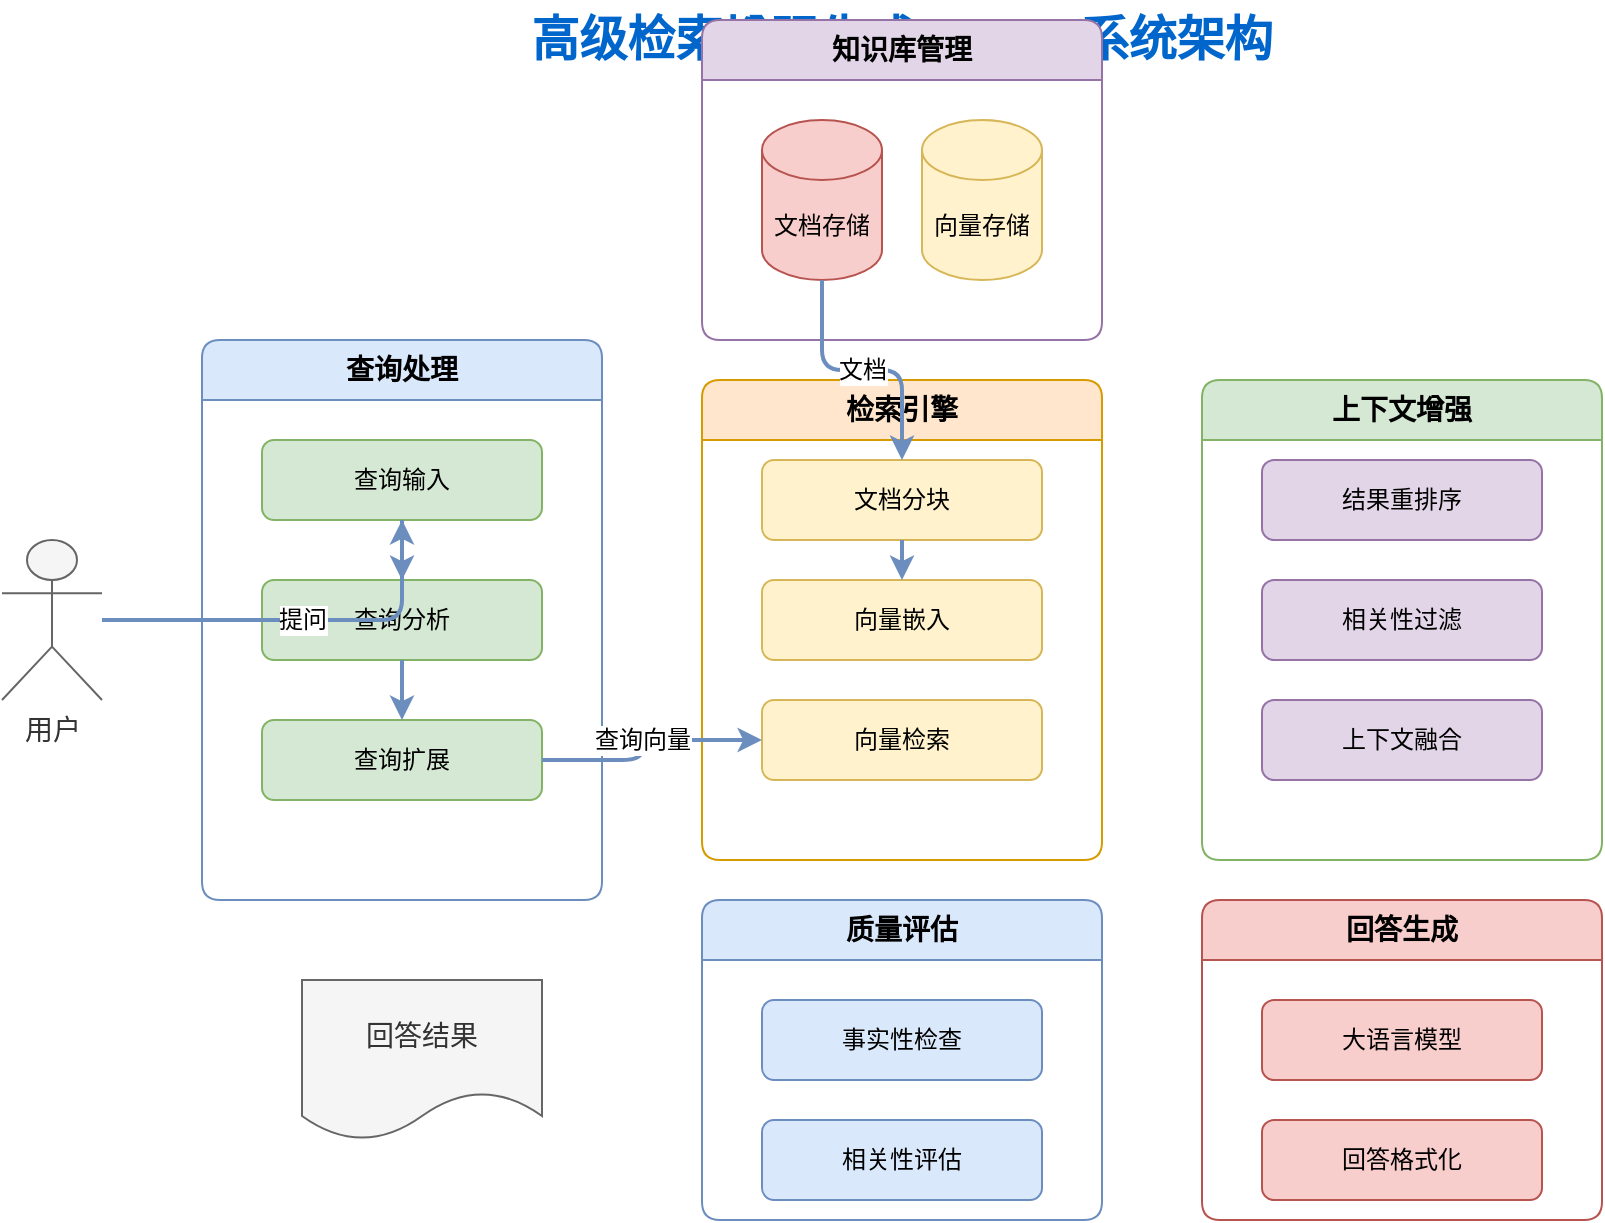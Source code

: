<?xml version='1.0' encoding='utf-8'?>
<mxfile>
  <diagram name="高级RAG流程图" id="advanced-rag-flow">
    <mxGraphModel dx="1422" dy="762" grid="1" gridSize="10" guides="1" tooltips="1" connect="1" arrows="1" fold="1" page="1" pageScale="1" pageWidth="1100" pageHeight="850" math="0" shadow="0">
      <root>
        <mxCell id="0" />
        <mxCell id="1" parent="0" />
        
        <!-- 标题 -->
        <mxCell id="title" value="高级检索增强生成 (RAG) 系统架构" style="text;html=1;strokeColor=none;fillColor=none;align=center;verticalAlign=middle;whiteSpace=wrap;rounded=0;fontSize=24;fontStyle=1;fontColor=#0066CC;" vertex="1" parent="1">
          <mxGeometry x="250" y="30" width="600" height="40" as="geometry" />
        </mxCell>
        
        <!-- 用户 -->
        <mxCell id="user" value="用户" style="shape=umlActor;verticalLabelPosition=bottom;verticalAlign=top;html=1;outlineConnect=0;fillColor=#f5f5f5;strokeColor=#666666;fontColor=#333333;fontSize=14;" vertex="1" parent="1">
          <mxGeometry x="100" y="300" width="50" height="80" as="geometry" />
        </mxCell>
        
        <!-- 查询处理区域 -->
        <mxCell id="query_processing_group" value="查询处理" style="swimlane;whiteSpace=wrap;html=1;fillColor=#dae8fc;strokeColor=#6c8ebf;fontSize=14;fontStyle=1;startSize=30;rounded=1;arcSize=10;" vertex="1" parent="1">
          <mxGeometry x="200" y="200" width="200" height="280" as="geometry" />
        </mxCell>
        
        <mxCell id="query_input" value="查询输入" style="rounded=1;whiteSpace=wrap;html=1;fillColor=#d5e8d4;strokeColor=#82b366;fontSize=12;" vertex="1" parent="query_processing_group">
          <mxGeometry x="30" y="50" width="140" height="40" as="geometry" />
        </mxCell>
        
        <mxCell id="query_analysis" value="查询分析" style="rounded=1;whiteSpace=wrap;html=1;fillColor=#d5e8d4;strokeColor=#82b366;fontSize=12;" vertex="1" parent="query_processing_group">
          <mxGeometry x="30" y="120" width="140" height="40" as="geometry" />
        </mxCell>
        
        <mxCell id="query_expansion" value="查询扩展" style="rounded=1;whiteSpace=wrap;html=1;fillColor=#d5e8d4;strokeColor=#82b366;fontSize=12;" vertex="1" parent="query_processing_group">
          <mxGeometry x="30" y="190" width="140" height="40" as="geometry" />
        </mxCell>
        
        <!-- 知识库区域 -->
        <mxCell id="knowledge_base_group" value="知识库管理" style="swimlane;whiteSpace=wrap;html=1;fillColor=#e1d5e7;strokeColor=#9673a6;fontSize=14;fontStyle=1;startSize=30;rounded=1;arcSize=10;" vertex="1" parent="1">
          <mxGeometry x="450" y="40" width="200" height="160" as="geometry" />
        </mxCell>
        
        <mxCell id="document_store" value="文档存储" style="shape=cylinder3;whiteSpace=wrap;html=1;boundedLbl=1;backgroundOutline=1;size=15;fillColor=#f8cecc;strokeColor=#b85450;fontSize=12;" vertex="1" parent="knowledge_base_group">
          <mxGeometry x="30" y="50" width="60" height="80" as="geometry" />
        </mxCell>
        
        <mxCell id="vector_store" value="向量存储" style="shape=cylinder3;whiteSpace=wrap;html=1;boundedLbl=1;backgroundOutline=1;size=15;fillColor=#fff2cc;strokeColor=#d6b656;fontSize=12;" vertex="1" parent="knowledge_base_group">
          <mxGeometry x="110" y="50" width="60" height="80" as="geometry" />
        </mxCell>
        
        <!-- 检索区域 -->
        <mxCell id="retrieval_group" value="检索引擎" style="swimlane;whiteSpace=wrap;html=1;fillColor=#ffe6cc;strokeColor=#d79b00;fontSize=14;fontStyle=1;startSize=30;rounded=1;arcSize=10;" vertex="1" parent="1">
          <mxGeometry x="450" y="220" width="200" height="240" as="geometry" />
        </mxCell>
        
        <mxCell id="chunking" value="文档分块" style="rounded=1;whiteSpace=wrap;html=1;fillColor=#fff2cc;strokeColor=#d6b656;fontSize=12;" vertex="1" parent="retrieval_group">
          <mxGeometry x="30" y="40" width="140" height="40" as="geometry" />
        </mxCell>
        
        <mxCell id="embedding" value="向量嵌入" style="rounded=1;whiteSpace=wrap;html=1;fillColor=#fff2cc;strokeColor=#d6b656;fontSize=12;" vertex="1" parent="retrieval_group">
          <mxGeometry x="30" y="100" width="140" height="40" as="geometry" />
        </mxCell>
        
        <mxCell id="vector_search" value="向量检索" style="rounded=1;whiteSpace=wrap;html=1;fillColor=#fff2cc;strokeColor=#d6b656;fontSize=12;" vertex="1" parent="retrieval_group">
          <mxGeometry x="30" y="160" width="140" height="40" as="geometry" />
        </mxCell>
        
        <!-- 增强区域 -->
        <mxCell id="augmentation_group" value="上下文增强" style="swimlane;whiteSpace=wrap;html=1;fillColor=#d5e8d4;strokeColor=#82b366;fontSize=14;fontStyle=1;startSize=30;rounded=1;arcSize=10;" vertex="1" parent="1">
          <mxGeometry x="700" y="220" width="200" height="240" as="geometry" />
        </mxCell>
        
        <mxCell id="reranking" value="结果重排序" style="rounded=1;whiteSpace=wrap;html=1;fillColor=#e1d5e7;strokeColor=#9673a6;fontSize=12;" vertex="1" parent="augmentation_group">
          <mxGeometry x="30" y="40" width="140" height="40" as="geometry" />
        </mxCell>
        
        <mxCell id="filtering" value="相关性过滤" style="rounded=1;whiteSpace=wrap;html=1;fillColor=#e1d5e7;strokeColor=#9673a6;fontSize=12;" vertex="1" parent="augmentation_group">
          <mxGeometry x="30" y="100" width="140" height="40" as="geometry" />
        </mxCell>
        
        <mxCell id="context_fusion" value="上下文融合" style="rounded=1;whiteSpace=wrap;html=1;fillColor=#e1d5e7;strokeColor=#9673a6;fontSize=12;" vertex="1" parent="augmentation_group">
          <mxGeometry x="30" y="160" width="140" height="40" as="geometry" />
        </mxCell>
        
        <!-- 生成区域 -->
        <mxCell id="generation_group" value="回答生成" style="swimlane;whiteSpace=wrap;html=1;fillColor=#f8cecc;strokeColor=#b85450;fontSize=14;fontStyle=1;startSize=30;rounded=1;arcSize=10;" vertex="1" parent="1">
          <mxGeometry x="700" y="480" width="200" height="160" as="geometry" />
        </mxCell>
        
        <mxCell id="llm_generation" value="大语言模型" style="rounded=1;whiteSpace=wrap;html=1;fillColor=#f8cecc;strokeColor=#b85450;fontSize=12;" vertex="1" parent="generation_group">
          <mxGeometry x="30" y="50" width="140" height="40" as="geometry" />
        </mxCell>
        
        <mxCell id="answer_formatting" value="回答格式化" style="rounded=1;whiteSpace=wrap;html=1;fillColor=#f8cecc;strokeColor=#b85450;fontSize=12;" vertex="1" parent="generation_group">
          <mxGeometry x="30" y="110" width="140" height="40" as="geometry" />
        </mxCell>
        
        <!-- 评估区域 -->
        <mxCell id="evaluation_group" value="质量评估" style="swimlane;whiteSpace=wrap;html=1;fillColor=#dae8fc;strokeColor=#6c8ebf;fontSize=14;fontStyle=1;startSize=30;rounded=1;arcSize=10;" vertex="1" parent="1">
          <mxGeometry x="450" y="480" width="200" height="160" as="geometry" />
        </mxCell>
        
        <mxCell id="factuality_check" value="事实性检查" style="rounded=1;whiteSpace=wrap;html=1;fillColor=#dae8fc;strokeColor=#6c8ebf;fontSize=12;" vertex="1" parent="evaluation_group">
          <mxGeometry x="30" y="50" width="140" height="40" as="geometry" />
        </mxCell>
        
        <mxCell id="relevance_check" value="相关性评估" style="rounded=1;whiteSpace=wrap;html=1;fillColor=#dae8fc;strokeColor=#6c8ebf;fontSize=12;" vertex="1" parent="evaluation_group">
          <mxGeometry x="30" y="110" width="140" height="40" as="geometry" />
        </mxCell>
        
        <!-- 结果 -->
        <mxCell id="result" value="回答结果" style="shape=document;whiteSpace=wrap;html=1;boundedLbl=1;fillColor=#f5f5f5;strokeColor=#666666;fontColor=#333333;fontSize=14;" vertex="1" parent="1">
          <mxGeometry x="250" y="520" width="120" height="80" as="geometry" />
        </mxCell>
        
        <!-- 连接线 -->
        <!-- 用户到查询 -->
        <mxCell id="user_to_query" value="提问" style="edgeStyle=orthogonalEdgeStyle;rounded=1;orthogonalLoop=1;jettySize=auto;html=1;strokeWidth=2;strokeColor=#6c8ebf;fontSize=12;" edge="1" parent="1" source="user" target="query_input">
          <mxGeometry relative="1" as="geometry" />
        </mxCell>
        
        <!-- 查询处理内部连接 -->
        <mxCell id="query_flow1" value="" style="edgeStyle=orthogonalEdgeStyle;rounded=1;orthogonalLoop=1;jettySize=auto;html=1;strokeWidth=2;strokeColor=#6c8ebf;fontSize=12;" edge="1" parent="1" source="query_input" target="query_analysis">
          <mxGeometry relative="1" as="geometry" />
        </mxCell>
        
        <mxCell id="query_flow2" value="" style="edgeStyle=orthogonalEdgeStyle;rounded=1;orthogonalLoop=1;jettySize=auto;html=1;strokeWidth=2;strokeColor=#6c8ebf;fontSize=12;" edge="1" parent="1" source="query_analysis" target="query_expansion">
          <mxGeometry relative="1" as="geometry" />
        </mxCell>
        
        <!-- 查询到检索 -->
        <mxCell id="query_to_retrieval" value="查询向量" style="edgeStyle=orthogonalEdgeStyle;rounded=1;orthogonalLoop=1;jettySize=auto;html=1;strokeWidth=2;strokeColor=#6c8ebf;fontSize=12;exitX=1;exitY=0.5;exitDx=0;exitDy=0;entryX=0;entryY=0.5;entryDx=0;entryDy=0;" edge="1" parent="1" source="query_expansion" target="vector_search">
          <mxGeometry relative="1" as="geometry">
            <Array as="points">
              <mxPoint x="420" y="410" />
              <mxPoint x="420" y="400" />
            </Array>
          </mxGeometry>
        </mxCell>
        
        <!-- 知识库到检索 -->
        <mxCell id="kb_to_chunking" value="文档" style="edgeStyle=orthogonalEdgeStyle;rounded=1;orthogonalLoop=1;jettySize=auto;html=1;strokeWidth=2;strokeColor=#6c8ebf;fontSize=12;exitX=0.5;exitY=1;exitDx=0;exitDy=0;entryX=0.5;entryY=0;entryDx=0;entryDy=0;" edge="1" parent="1" source="document_store" target="chunking">
          <mxGeometry relative="1" as="geometry" />
        </mxCell>
        
        <!-- 检索内部连接 -->
        <mxCell id="retrieval_flow1" value="" style="edgeStyle=orthogonalEdgeStyle;rounded=1;orthogonalLoop=1;jettySize=auto;html=1;strokeWidth=2;strokeColor=#6c8ebf;fontSize=12;" edge="1" parent="1" source="chunking" target="embedding">
          <mxGeometry relative="1" as="geometry" />
        </mxCell>

      </root>
    </mxGraphModel>
  </diagram>
</mxfile>